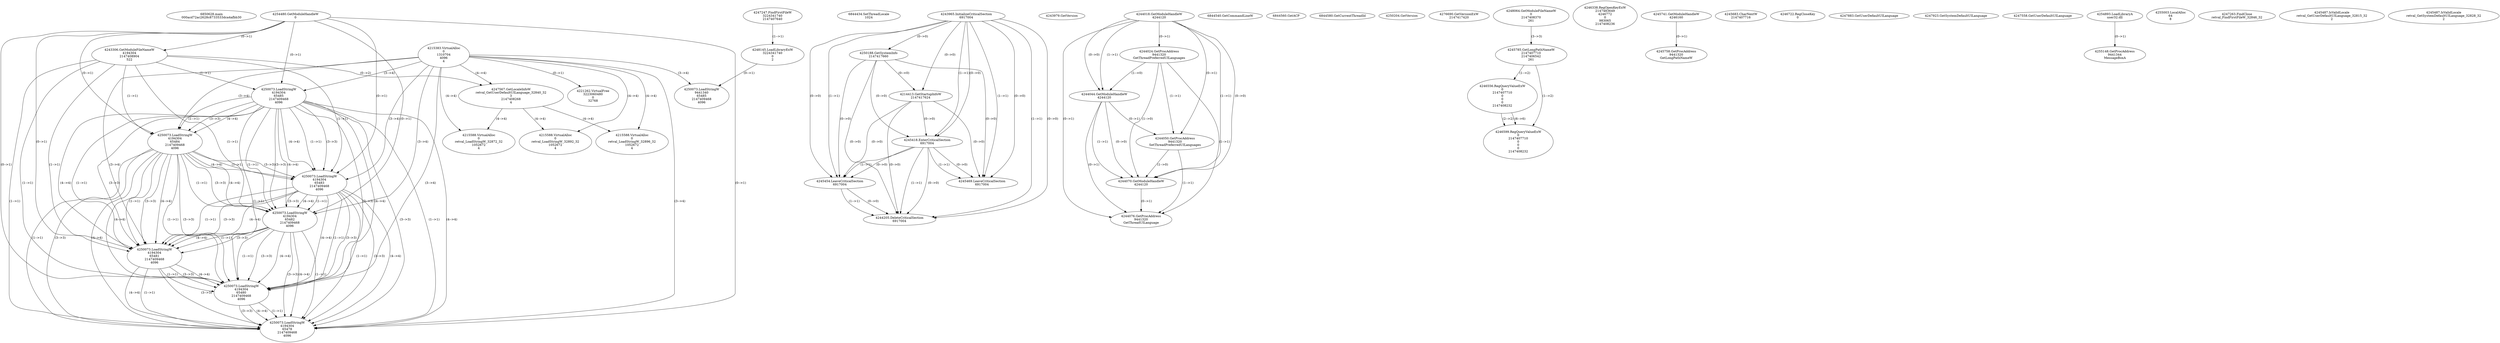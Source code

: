 // Global SCDG with merge call
digraph {
	0 [label="6850628.main
000acd72ac2628c8733533dca4afbb30"]
	1 [label="4254480.GetModuleHandleW
0"]
	2 [label="6844434.SetThreadLocale
1024"]
	3 [label="4243965.InitializeCriticalSection
6917004"]
	4 [label="4243979.GetVersion
"]
	5 [label="4244018.GetModuleHandleW
4244120"]
	6 [label="4244024.GetProcAddress
9441320
GetThreadPreferredUILanguages"]
	5 -> 6 [label="(0-->1)"]
	7 [label="4244044.GetModuleHandleW
4244120"]
	5 -> 7 [label="(1-->1)"]
	5 -> 7 [label="(0-->0)"]
	6 -> 7 [label="(1-->0)"]
	8 [label="4244050.GetProcAddress
9441320
SetThreadPreferredUILanguages"]
	5 -> 8 [label="(0-->1)"]
	6 -> 8 [label="(1-->1)"]
	7 -> 8 [label="(0-->1)"]
	9 [label="4244070.GetModuleHandleW
4244120"]
	5 -> 9 [label="(1-->1)"]
	7 -> 9 [label="(1-->1)"]
	5 -> 9 [label="(0-->0)"]
	6 -> 9 [label="(1-->0)"]
	7 -> 9 [label="(0-->0)"]
	8 -> 9 [label="(1-->0)"]
	10 [label="4244076.GetProcAddress
9441320
GetThreadUILanguage"]
	5 -> 10 [label="(0-->1)"]
	6 -> 10 [label="(1-->1)"]
	7 -> 10 [label="(0-->1)"]
	8 -> 10 [label="(1-->1)"]
	9 -> 10 [label="(0-->1)"]
	11 [label="4250188.GetSystemInfo
2147417660"]
	3 -> 11 [label="(0-->0)"]
	12 [label="6844540.GetCommandLineW
"]
	13 [label="4214413.GetStartupInfoW
2147417624"]
	3 -> 13 [label="(0-->0)"]
	11 -> 13 [label="(0-->0)"]
	14 [label="6844560.GetACP
"]
	15 [label="6844580.GetCurrentThreadId
"]
	16 [label="4250204.GetVersion
"]
	17 [label="4276690.GetVersionExW
2147417420"]
	18 [label="4243306.GetModuleFileNameW
4194304
2147408904
522"]
	1 -> 18 [label="(0-->1)"]
	19 [label="4248064.GetModuleFileNameW
0
2147408370
261"]
	20 [label="4215383.VirtualAlloc
0
1310704
4096
4"]
	21 [label="4246338.RegOpenKeyExW
2147483649
4246772
0
983065
2147408236"]
	22 [label="4245741.GetModuleHandleW
4246160"]
	23 [label="4245758.GetProcAddress
9441320
GetLongPathNameW"]
	22 -> 23 [label="(0-->1)"]
	24 [label="4245785.GetLongPathNameW
2147407710
2147406542
261"]
	19 -> 24 [label="(3-->3)"]
	25 [label="4245683.CharNextW
2147407716"]
	26 [label="4246556.RegQueryValueExW
0
2147407710
0
0
0
2147408232"]
	24 -> 26 [label="(1-->2)"]
	27 [label="4246599.RegQueryValueExW
0
2147407710
0
0
0
2147408232"]
	24 -> 27 [label="(1-->2)"]
	26 -> 27 [label="(2-->2)"]
	26 -> 27 [label="(6-->6)"]
	28 [label="4246722.RegCloseKey
0"]
	29 [label="4247883.GetUserDefaultUILanguage
"]
	30 [label="4245418.EnterCriticalSection
6917004"]
	3 -> 30 [label="(1-->1)"]
	3 -> 30 [label="(0-->0)"]
	11 -> 30 [label="(0-->0)"]
	13 -> 30 [label="(0-->0)"]
	31 [label="4245454.LeaveCriticalSection
6917004"]
	3 -> 31 [label="(1-->1)"]
	30 -> 31 [label="(1-->1)"]
	3 -> 31 [label="(0-->0)"]
	11 -> 31 [label="(0-->0)"]
	13 -> 31 [label="(0-->0)"]
	30 -> 31 [label="(0-->0)"]
	32 [label="4247923.GetSystemDefaultUILanguage
"]
	33 [label="4247558.GetUserDefaultUILanguage
"]
	34 [label="4247567.GetLocaleInfoW
retval_GetUserDefaultUILanguage_32840_32
3
2147408268
4"]
	18 -> 34 [label="(0-->2)"]
	20 -> 34 [label="(4-->4)"]
	35 [label="4247247.FindFirstFileW
3224341740
2147407640"]
	36 [label="4250073.LoadStringW
4194304
65485
2147409468
4096"]
	1 -> 36 [label="(0-->1)"]
	18 -> 36 [label="(1-->1)"]
	20 -> 36 [label="(3-->4)"]
	37 [label="4250073.LoadStringW
4194304
65484
2147409468
4096"]
	1 -> 37 [label="(0-->1)"]
	18 -> 37 [label="(1-->1)"]
	36 -> 37 [label="(1-->1)"]
	36 -> 37 [label="(3-->3)"]
	20 -> 37 [label="(3-->4)"]
	36 -> 37 [label="(4-->4)"]
	38 [label="4250073.LoadStringW
4194304
65483
2147409468
4096"]
	1 -> 38 [label="(0-->1)"]
	18 -> 38 [label="(1-->1)"]
	36 -> 38 [label="(1-->1)"]
	37 -> 38 [label="(1-->1)"]
	36 -> 38 [label="(3-->3)"]
	37 -> 38 [label="(3-->3)"]
	20 -> 38 [label="(3-->4)"]
	36 -> 38 [label="(4-->4)"]
	37 -> 38 [label="(4-->4)"]
	39 [label="4250073.LoadStringW
4194304
65482
2147409468
4096"]
	1 -> 39 [label="(0-->1)"]
	18 -> 39 [label="(1-->1)"]
	36 -> 39 [label="(1-->1)"]
	37 -> 39 [label="(1-->1)"]
	38 -> 39 [label="(1-->1)"]
	36 -> 39 [label="(3-->3)"]
	37 -> 39 [label="(3-->3)"]
	38 -> 39 [label="(3-->3)"]
	20 -> 39 [label="(3-->4)"]
	36 -> 39 [label="(4-->4)"]
	37 -> 39 [label="(4-->4)"]
	38 -> 39 [label="(4-->4)"]
	40 [label="4250073.LoadStringW
4194304
65481
2147409468
4096"]
	1 -> 40 [label="(0-->1)"]
	18 -> 40 [label="(1-->1)"]
	36 -> 40 [label="(1-->1)"]
	37 -> 40 [label="(1-->1)"]
	38 -> 40 [label="(1-->1)"]
	39 -> 40 [label="(1-->1)"]
	36 -> 40 [label="(3-->3)"]
	37 -> 40 [label="(3-->3)"]
	38 -> 40 [label="(3-->3)"]
	39 -> 40 [label="(3-->3)"]
	20 -> 40 [label="(3-->4)"]
	36 -> 40 [label="(4-->4)"]
	37 -> 40 [label="(4-->4)"]
	38 -> 40 [label="(4-->4)"]
	39 -> 40 [label="(4-->4)"]
	41 [label="4215588.VirtualAlloc
0
retval_LoadStringW_32872_32
1052672
4"]
	20 -> 41 [label="(4-->4)"]
	34 -> 41 [label="(4-->4)"]
	42 [label="4254893.LoadLibraryA
user32.dll"]
	43 [label="4255003.LocalAlloc
64
8"]
	44 [label="4255148.GetProcAddress
9441344
MessageBoxA"]
	42 -> 44 [label="(0-->1)"]
	45 [label="4244205.DeleteCriticalSection
6917004"]
	3 -> 45 [label="(1-->1)"]
	30 -> 45 [label="(1-->1)"]
	31 -> 45 [label="(1-->1)"]
	3 -> 45 [label="(0-->0)"]
	11 -> 45 [label="(0-->0)"]
	13 -> 45 [label="(0-->0)"]
	30 -> 45 [label="(0-->0)"]
	31 -> 45 [label="(0-->0)"]
	46 [label="4221262.VirtualFree
3223060480
0
32768"]
	20 -> 46 [label="(0-->1)"]
	47 [label="4247263.FindClose
retval_FindFirstFileW_32846_32"]
	48 [label="4248145.LoadLibraryExW
3224341740
0
2"]
	35 -> 48 [label="(1-->1)"]
	49 [label="4250073.LoadStringW
9441340
65485
2147409468
4096"]
	48 -> 49 [label="(0-->1)"]
	20 -> 49 [label="(3-->4)"]
	50 [label="4245469.LeaveCriticalSection
6917004"]
	3 -> 50 [label="(1-->1)"]
	30 -> 50 [label="(1-->1)"]
	3 -> 50 [label="(0-->0)"]
	11 -> 50 [label="(0-->0)"]
	13 -> 50 [label="(0-->0)"]
	30 -> 50 [label="(0-->0)"]
	51 [label="4245487.IsValidLocale
retval_GetUserDefaultUILanguage_32815_32
2"]
	52 [label="4245487.IsValidLocale
retval_GetSystemDefaultUILanguage_32828_32
2"]
	53 [label="4250073.LoadStringW
4194304
65480
2147409468
4096"]
	1 -> 53 [label="(0-->1)"]
	18 -> 53 [label="(1-->1)"]
	36 -> 53 [label="(1-->1)"]
	37 -> 53 [label="(1-->1)"]
	38 -> 53 [label="(1-->1)"]
	39 -> 53 [label="(1-->1)"]
	40 -> 53 [label="(1-->1)"]
	36 -> 53 [label="(3-->3)"]
	37 -> 53 [label="(3-->3)"]
	38 -> 53 [label="(3-->3)"]
	39 -> 53 [label="(3-->3)"]
	40 -> 53 [label="(3-->3)"]
	20 -> 53 [label="(3-->4)"]
	36 -> 53 [label="(4-->4)"]
	37 -> 53 [label="(4-->4)"]
	38 -> 53 [label="(4-->4)"]
	39 -> 53 [label="(4-->4)"]
	40 -> 53 [label="(4-->4)"]
	54 [label="4250073.LoadStringW
4194304
65478
2147409468
4096"]
	1 -> 54 [label="(0-->1)"]
	18 -> 54 [label="(1-->1)"]
	36 -> 54 [label="(1-->1)"]
	37 -> 54 [label="(1-->1)"]
	38 -> 54 [label="(1-->1)"]
	39 -> 54 [label="(1-->1)"]
	40 -> 54 [label="(1-->1)"]
	53 -> 54 [label="(1-->1)"]
	36 -> 54 [label="(3-->3)"]
	37 -> 54 [label="(3-->3)"]
	38 -> 54 [label="(3-->3)"]
	39 -> 54 [label="(3-->3)"]
	40 -> 54 [label="(3-->3)"]
	53 -> 54 [label="(3-->3)"]
	20 -> 54 [label="(3-->4)"]
	36 -> 54 [label="(4-->4)"]
	37 -> 54 [label="(4-->4)"]
	38 -> 54 [label="(4-->4)"]
	39 -> 54 [label="(4-->4)"]
	40 -> 54 [label="(4-->4)"]
	53 -> 54 [label="(4-->4)"]
	55 [label="4215588.VirtualAlloc
0
retval_LoadStringW_32896_32
1052672
4"]
	20 -> 55 [label="(4-->4)"]
	34 -> 55 [label="(4-->4)"]
	56 [label="4215588.VirtualAlloc
0
retval_LoadStringW_32892_32
1052672
4"]
	20 -> 56 [label="(4-->4)"]
	34 -> 56 [label="(4-->4)"]
}
